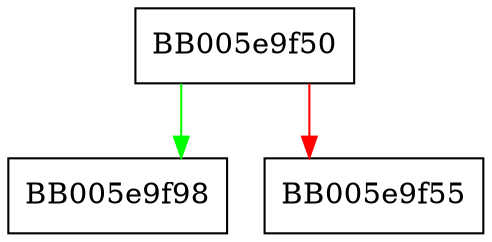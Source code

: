 digraph ossl_stored_namemap_free {
  node [shape="box"];
  graph [splines=ortho];
  BB005e9f50 -> BB005e9f98 [color="green"];
  BB005e9f50 -> BB005e9f55 [color="red"];
}
